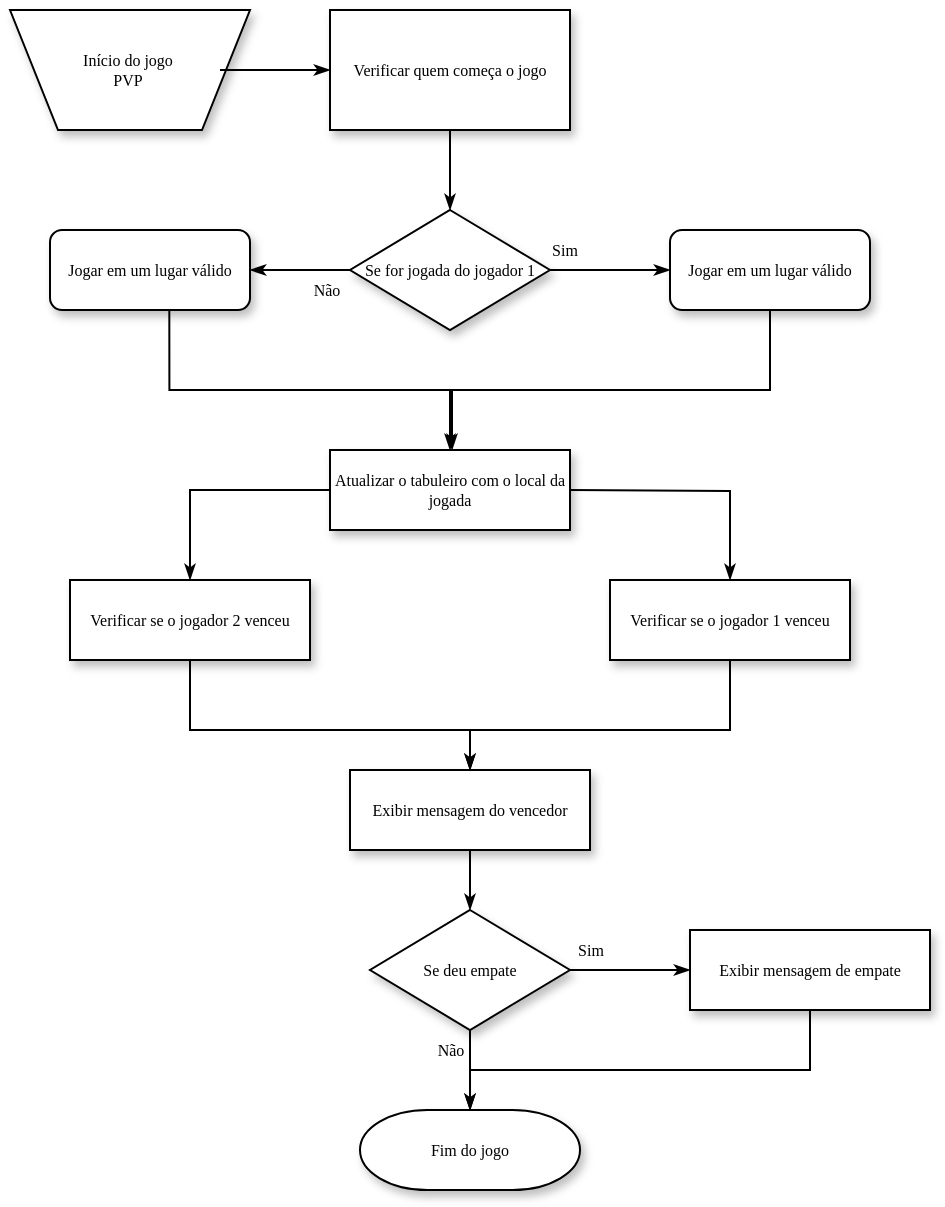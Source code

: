 <mxfile version="23.1.8" type="github">
  <diagram name="Page-1" id="edf60f1a-56cd-e834-aa8a-f176f3a09ee4">
    <mxGraphModel dx="1434" dy="790" grid="1" gridSize="10" guides="1" tooltips="1" connect="1" arrows="1" fold="1" page="1" pageScale="1" pageWidth="1100" pageHeight="850" background="none" math="0" shadow="0">
      <root>
        <mxCell id="0" />
        <mxCell id="1" parent="0" />
        <mxCell id="SubGT3_qYSPrmn8aV7XT-1" style="edgeStyle=orthogonalEdgeStyle;rounded=0;html=1;labelBackgroundColor=none;startSize=5;endArrow=classicThin;endFill=1;endSize=5;jettySize=auto;orthogonalLoop=1;strokeWidth=1;fontFamily=Verdana;fontSize=8" edge="1" parent="1" source="SubGT3_qYSPrmn8aV7XT-26" target="SubGT3_qYSPrmn8aV7XT-5">
          <mxGeometry relative="1" as="geometry" />
        </mxCell>
        <mxCell id="SubGT3_qYSPrmn8aV7XT-2" value="Início do jogo&amp;nbsp;&lt;br&gt;PVP&amp;nbsp;" style="shape=trapezoid;whiteSpace=wrap;html=1;rounded=0;shadow=1;labelBackgroundColor=none;strokeWidth=1;fontFamily=Verdana;fontSize=8;align=center;flipV=1;" vertex="1" parent="1">
          <mxGeometry x="110" y="120" width="120" height="60" as="geometry" />
        </mxCell>
        <mxCell id="SubGT3_qYSPrmn8aV7XT-3" value="Sim" style="edgeStyle=orthogonalEdgeStyle;rounded=0;html=1;labelBackgroundColor=none;startSize=5;endArrow=classicThin;endFill=1;endSize=5;jettySize=auto;orthogonalLoop=1;strokeWidth=1;fontFamily=Verdana;fontSize=8;entryX=0;entryY=0.5;entryDx=0;entryDy=0;" edge="1" parent="1" source="SubGT3_qYSPrmn8aV7XT-5" target="SubGT3_qYSPrmn8aV7XT-7">
          <mxGeometry x="-0.778" y="10" relative="1" as="geometry">
            <mxPoint as="offset" />
            <mxPoint x="390" y="250" as="targetPoint" />
          </mxGeometry>
        </mxCell>
        <mxCell id="SubGT3_qYSPrmn8aV7XT-4" value="Não" style="edgeStyle=orthogonalEdgeStyle;rounded=0;html=1;labelBackgroundColor=none;startSize=5;endArrow=classicThin;endFill=1;endSize=5;jettySize=auto;orthogonalLoop=1;strokeWidth=1;fontFamily=Verdana;fontSize=8;exitX=0;exitY=0.5;exitDx=0;exitDy=0;" edge="1" parent="1" source="SubGT3_qYSPrmn8aV7XT-5" target="SubGT3_qYSPrmn8aV7XT-23">
          <mxGeometry x="-0.5" y="10" relative="1" as="geometry">
            <mxPoint as="offset" />
            <mxPoint x="240" y="250" as="targetPoint" />
            <Array as="points" />
          </mxGeometry>
        </mxCell>
        <mxCell id="SubGT3_qYSPrmn8aV7XT-5" value="Se for jogada do jogador 1" style="rhombus;whiteSpace=wrap;html=1;rounded=0;shadow=1;labelBackgroundColor=none;strokeWidth=1;fontFamily=Verdana;fontSize=8;align=center;" vertex="1" parent="1">
          <mxGeometry x="280" y="220" width="100" height="60" as="geometry" />
        </mxCell>
        <mxCell id="SubGT3_qYSPrmn8aV7XT-6" value="" style="edgeStyle=orthogonalEdgeStyle;rounded=0;html=1;labelBackgroundColor=none;startSize=5;endArrow=classicThin;endFill=1;endSize=5;jettySize=auto;orthogonalLoop=1;strokeWidth=1;fontFamily=Verdana;fontSize=8;exitX=0.5;exitY=1;exitDx=0;exitDy=0;" edge="1" parent="1" source="SubGT3_qYSPrmn8aV7XT-7">
          <mxGeometry x="-0.6" y="-10" relative="1" as="geometry">
            <mxPoint x="330.034" y="340" as="targetPoint" />
            <Array as="points">
              <mxPoint x="490" y="310" />
              <mxPoint x="331" y="310" />
              <mxPoint x="331" y="340" />
            </Array>
            <mxPoint as="offset" />
            <mxPoint x="440" y="280" as="sourcePoint" />
          </mxGeometry>
        </mxCell>
        <mxCell id="SubGT3_qYSPrmn8aV7XT-7" value="&lt;font style=&quot;vertical-align: inherit;&quot;&gt;&lt;font style=&quot;vertical-align: inherit;&quot;&gt;Jogar em um lugar válido&lt;/font&gt;&lt;/font&gt;" style="rounded=1;whiteSpace=wrap;html=1;shadow=1;labelBackgroundColor=none;strokeWidth=1;fontFamily=Verdana;fontSize=8;align=center;" vertex="1" parent="1">
          <mxGeometry x="440" y="230" width="100" height="40" as="geometry" />
        </mxCell>
        <mxCell id="SubGT3_qYSPrmn8aV7XT-8" style="edgeStyle=orthogonalEdgeStyle;rounded=0;html=1;labelBackgroundColor=none;startSize=5;endArrow=classicThin;endFill=1;endSize=5;jettySize=auto;orthogonalLoop=1;strokeWidth=1;fontFamily=Verdana;fontSize=8" edge="1" parent="1" source="SubGT3_qYSPrmn8aV7XT-9" target="SubGT3_qYSPrmn8aV7XT-12">
          <mxGeometry relative="1" as="geometry">
            <Array as="points">
              <mxPoint x="200" y="360" />
            </Array>
          </mxGeometry>
        </mxCell>
        <mxCell id="SubGT3_qYSPrmn8aV7XT-9" value="Atualizar o tabuleiro com o local da jogada" style="whiteSpace=wrap;html=1;rounded=0;shadow=1;labelBackgroundColor=none;strokeWidth=1;fontFamily=Verdana;fontSize=8;align=center;" vertex="1" parent="1">
          <mxGeometry x="270" y="340" width="120" height="40" as="geometry" />
        </mxCell>
        <mxCell id="SubGT3_qYSPrmn8aV7XT-10" style="edgeStyle=orthogonalEdgeStyle;rounded=0;html=1;labelBackgroundColor=none;startSize=5;endArrow=classicThin;endFill=1;endSize=5;jettySize=auto;orthogonalLoop=1;strokeWidth=1;fontFamily=Verdana;fontSize=8" edge="1" parent="1" target="SubGT3_qYSPrmn8aV7XT-14">
          <mxGeometry relative="1" as="geometry">
            <mxPoint x="390" y="360.034" as="sourcePoint" />
          </mxGeometry>
        </mxCell>
        <mxCell id="SubGT3_qYSPrmn8aV7XT-11" style="edgeStyle=orthogonalEdgeStyle;rounded=0;html=1;labelBackgroundColor=none;startSize=5;endArrow=classicThin;endFill=1;endSize=5;jettySize=auto;orthogonalLoop=1;strokeWidth=1;fontFamily=Verdana;fontSize=8;exitX=0.5;exitY=1;exitDx=0;exitDy=0;" edge="1" parent="1" source="SubGT3_qYSPrmn8aV7XT-12" target="SubGT3_qYSPrmn8aV7XT-16">
          <mxGeometry relative="1" as="geometry">
            <Array as="points">
              <mxPoint x="200" y="480" />
              <mxPoint x="340" y="480" />
            </Array>
          </mxGeometry>
        </mxCell>
        <mxCell id="SubGT3_qYSPrmn8aV7XT-12" value="Verificar se o jogador 2 venceu" style="whiteSpace=wrap;html=1;rounded=0;shadow=1;labelBackgroundColor=none;strokeWidth=1;fontFamily=Verdana;fontSize=8;align=center;spacing=6;" vertex="1" parent="1">
          <mxGeometry x="140" y="405" width="120" height="40" as="geometry" />
        </mxCell>
        <mxCell id="SubGT3_qYSPrmn8aV7XT-13" style="edgeStyle=orthogonalEdgeStyle;rounded=0;html=1;labelBackgroundColor=none;startSize=5;endArrow=classicThin;endFill=1;endSize=5;jettySize=auto;orthogonalLoop=1;strokeWidth=1;fontFamily=Verdana;fontSize=8;" edge="1" parent="1" source="SubGT3_qYSPrmn8aV7XT-14" target="SubGT3_qYSPrmn8aV7XT-16">
          <mxGeometry relative="1" as="geometry">
            <Array as="points">
              <mxPoint x="470" y="480" />
              <mxPoint x="340" y="480" />
            </Array>
          </mxGeometry>
        </mxCell>
        <mxCell id="SubGT3_qYSPrmn8aV7XT-14" value="&lt;font style=&quot;vertical-align: inherit;&quot;&gt;&lt;font style=&quot;vertical-align: inherit;&quot;&gt;Verificar se o jogador 1 venceu&lt;/font&gt;&lt;/font&gt;" style="whiteSpace=wrap;html=1;rounded=0;shadow=1;labelBackgroundColor=none;strokeWidth=1;fontFamily=Verdana;fontSize=8;align=center;spacing=6;" vertex="1" parent="1">
          <mxGeometry x="410" y="405" width="120" height="40" as="geometry" />
        </mxCell>
        <mxCell id="SubGT3_qYSPrmn8aV7XT-15" style="edgeStyle=orthogonalEdgeStyle;rounded=0;html=1;labelBackgroundColor=none;startSize=5;endArrow=classicThin;endFill=1;endSize=5;jettySize=auto;orthogonalLoop=1;strokeWidth=1;fontFamily=Verdana;fontSize=8" edge="1" parent="1" source="SubGT3_qYSPrmn8aV7XT-16" target="SubGT3_qYSPrmn8aV7XT-19">
          <mxGeometry relative="1" as="geometry" />
        </mxCell>
        <mxCell id="SubGT3_qYSPrmn8aV7XT-16" value="Exibir mensagem do vencedor" style="whiteSpace=wrap;html=1;rounded=0;shadow=1;labelBackgroundColor=none;strokeWidth=1;fontFamily=Verdana;fontSize=8;align=center;" vertex="1" parent="1">
          <mxGeometry x="280" y="500" width="120" height="40" as="geometry" />
        </mxCell>
        <mxCell id="SubGT3_qYSPrmn8aV7XT-17" value="Sim" style="edgeStyle=orthogonalEdgeStyle;rounded=0;html=1;labelBackgroundColor=none;startSize=5;endArrow=classicThin;endFill=1;endSize=5;jettySize=auto;orthogonalLoop=1;strokeWidth=1;fontFamily=Verdana;fontSize=8" edge="1" parent="1" source="SubGT3_qYSPrmn8aV7XT-19" target="SubGT3_qYSPrmn8aV7XT-21">
          <mxGeometry x="-0.667" y="10" relative="1" as="geometry">
            <mxPoint as="offset" />
          </mxGeometry>
        </mxCell>
        <mxCell id="SubGT3_qYSPrmn8aV7XT-18" value="Não" style="edgeStyle=orthogonalEdgeStyle;rounded=0;html=1;labelBackgroundColor=none;startSize=5;endArrow=classicThin;endFill=1;endSize=5;jettySize=auto;orthogonalLoop=1;strokeWidth=1;fontFamily=Verdana;fontSize=8" edge="1" parent="1" source="SubGT3_qYSPrmn8aV7XT-19">
          <mxGeometry x="-0.5" y="-10" relative="1" as="geometry">
            <mxPoint as="offset" />
            <mxPoint x="340" y="670" as="targetPoint" />
          </mxGeometry>
        </mxCell>
        <mxCell id="SubGT3_qYSPrmn8aV7XT-19" value="Se deu empate" style="rhombus;whiteSpace=wrap;html=1;rounded=0;shadow=1;labelBackgroundColor=none;strokeWidth=1;fontFamily=Verdana;fontSize=8;align=center;" vertex="1" parent="1">
          <mxGeometry x="290" y="570" width="100" height="60" as="geometry" />
        </mxCell>
        <mxCell id="SubGT3_qYSPrmn8aV7XT-20" style="edgeStyle=orthogonalEdgeStyle;rounded=0;html=1;labelBackgroundColor=none;startSize=5;endArrow=classicThin;endFill=1;endSize=5;jettySize=auto;orthogonalLoop=1;strokeWidth=1;fontFamily=Verdana;fontSize=8" edge="1" parent="1" source="SubGT3_qYSPrmn8aV7XT-21">
          <mxGeometry relative="1" as="geometry">
            <Array as="points">
              <mxPoint x="510" y="650" />
              <mxPoint x="340" y="650" />
            </Array>
            <mxPoint x="340.034" y="670" as="targetPoint" />
          </mxGeometry>
        </mxCell>
        <mxCell id="SubGT3_qYSPrmn8aV7XT-21" value="Exibir mensagem de empate" style="whiteSpace=wrap;html=1;rounded=0;shadow=1;labelBackgroundColor=none;strokeWidth=1;fontFamily=Verdana;fontSize=8;align=center;" vertex="1" parent="1">
          <mxGeometry x="450" y="580" width="120" height="40" as="geometry" />
        </mxCell>
        <mxCell id="SubGT3_qYSPrmn8aV7XT-22" value="Fim do jogo" style="strokeWidth=1;html=1;shape=mxgraph.flowchart.terminator;whiteSpace=wrap;rounded=0;shadow=1;labelBackgroundColor=none;fontFamily=Verdana;fontSize=8;align=center;" vertex="1" parent="1">
          <mxGeometry x="285" y="670" width="110" height="40" as="geometry" />
        </mxCell>
        <mxCell id="SubGT3_qYSPrmn8aV7XT-23" value="&lt;font style=&quot;vertical-align: inherit;&quot;&gt;&lt;font style=&quot;vertical-align: inherit;&quot;&gt;Jogar em um lugar válido&lt;/font&gt;&lt;/font&gt;" style="rounded=1;whiteSpace=wrap;html=1;shadow=1;labelBackgroundColor=none;strokeWidth=1;fontFamily=Verdana;fontSize=8;align=center;" vertex="1" parent="1">
          <mxGeometry x="130" y="230" width="100" height="40" as="geometry" />
        </mxCell>
        <mxCell id="SubGT3_qYSPrmn8aV7XT-24" style="edgeStyle=orthogonalEdgeStyle;rounded=0;html=1;labelBackgroundColor=none;startSize=5;endArrow=classicThin;endFill=1;endSize=5;jettySize=auto;orthogonalLoop=1;strokeWidth=1;fontFamily=Verdana;fontSize=8;entryX=0.5;entryY=0;entryDx=0;entryDy=0;" edge="1" parent="1" target="SubGT3_qYSPrmn8aV7XT-9">
          <mxGeometry relative="1" as="geometry">
            <mxPoint x="189.66" y="270" as="sourcePoint" />
            <mxPoint x="189.66" y="315" as="targetPoint" />
            <Array as="points">
              <mxPoint x="190" y="310" />
              <mxPoint x="330" y="310" />
            </Array>
          </mxGeometry>
        </mxCell>
        <mxCell id="SubGT3_qYSPrmn8aV7XT-25" value="" style="edgeStyle=orthogonalEdgeStyle;rounded=0;html=1;labelBackgroundColor=none;startSize=5;endArrow=classicThin;endFill=1;endSize=5;jettySize=auto;orthogonalLoop=1;strokeWidth=1;fontFamily=Verdana;fontSize=8;" edge="1" parent="1" target="SubGT3_qYSPrmn8aV7XT-26">
          <mxGeometry relative="1" as="geometry">
            <mxPoint x="250" y="150" as="sourcePoint" />
            <mxPoint x="330" y="220" as="targetPoint" />
            <Array as="points">
              <mxPoint x="215" y="150" />
            </Array>
          </mxGeometry>
        </mxCell>
        <mxCell id="SubGT3_qYSPrmn8aV7XT-26" value="Verificar quem começa o jogo" style="rounded=0;whiteSpace=wrap;html=1;shadow=1;labelBackgroundColor=none;strokeWidth=1;fontFamily=Verdana;fontSize=8;align=center;" vertex="1" parent="1">
          <mxGeometry x="270" y="120" width="120" height="60" as="geometry" />
        </mxCell>
      </root>
    </mxGraphModel>
  </diagram>
</mxfile>
